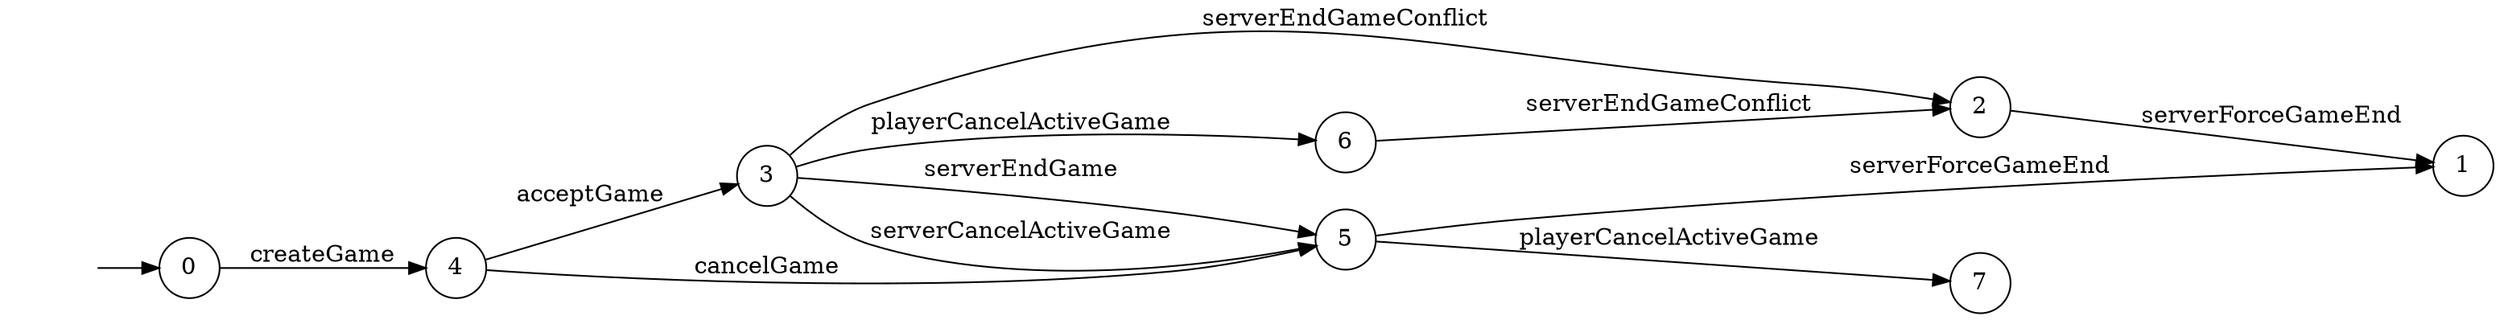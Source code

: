 digraph "./InvConPlus/Dapp-Automata-data/result//gamechannel-fix/0xC95D227a1CF92b6FD156265AA8A3cA7c7DE0F28e/GameChannel/FSM-6" {
	graph [rankdir=LR]
	"" [label="" shape=plaintext]
	3 [label=3 shape=circle]
	6 [label=6 shape=circle]
	5 [label=5 shape=circle]
	0 [label=0 shape=circle]
	7 [label=7 shape=circle]
	1 [label=1 shape=circle]
	2 [label=2 shape=circle]
	4 [label=4 shape=circle]
	"" -> 0 [label=""]
	0 -> 4 [label=createGame]
	4 -> 5 [label=cancelGame]
	4 -> 3 [label=acceptGame]
	3 -> 5 [label=serverEndGame]
	3 -> 6 [label=playerCancelActiveGame]
	3 -> 5 [label=serverCancelActiveGame]
	3 -> 2 [label=serverEndGameConflict]
	2 -> 1 [label=serverForceGameEnd]
	6 -> 2 [label=serverEndGameConflict]
	5 -> 7 [label=playerCancelActiveGame]
	5 -> 1 [label=serverForceGameEnd]
}
